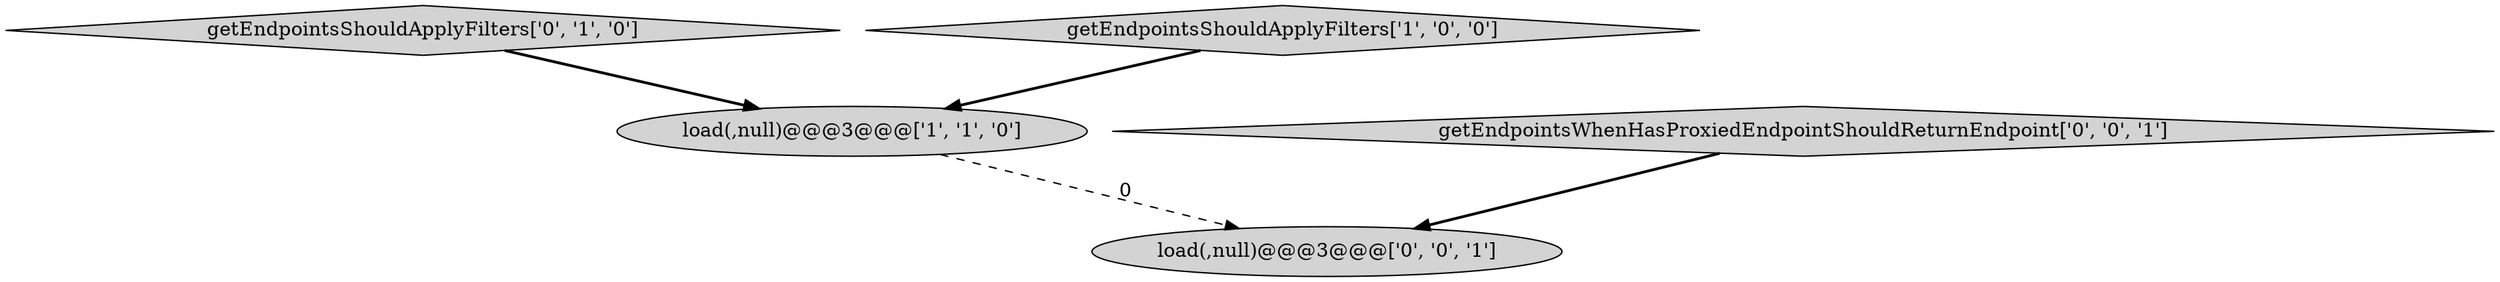 digraph {
2 [style = filled, label = "getEndpointsShouldApplyFilters['0', '1', '0']", fillcolor = lightgray, shape = diamond image = "AAA0AAABBB2BBB"];
0 [style = filled, label = "load(,null)@@@3@@@['1', '1', '0']", fillcolor = lightgray, shape = ellipse image = "AAA0AAABBB1BBB"];
1 [style = filled, label = "getEndpointsShouldApplyFilters['1', '0', '0']", fillcolor = lightgray, shape = diamond image = "AAA0AAABBB1BBB"];
4 [style = filled, label = "load(,null)@@@3@@@['0', '0', '1']", fillcolor = lightgray, shape = ellipse image = "AAA0AAABBB3BBB"];
3 [style = filled, label = "getEndpointsWhenHasProxiedEndpointShouldReturnEndpoint['0', '0', '1']", fillcolor = lightgray, shape = diamond image = "AAA0AAABBB3BBB"];
2->0 [style = bold, label=""];
0->4 [style = dashed, label="0"];
1->0 [style = bold, label=""];
3->4 [style = bold, label=""];
}
